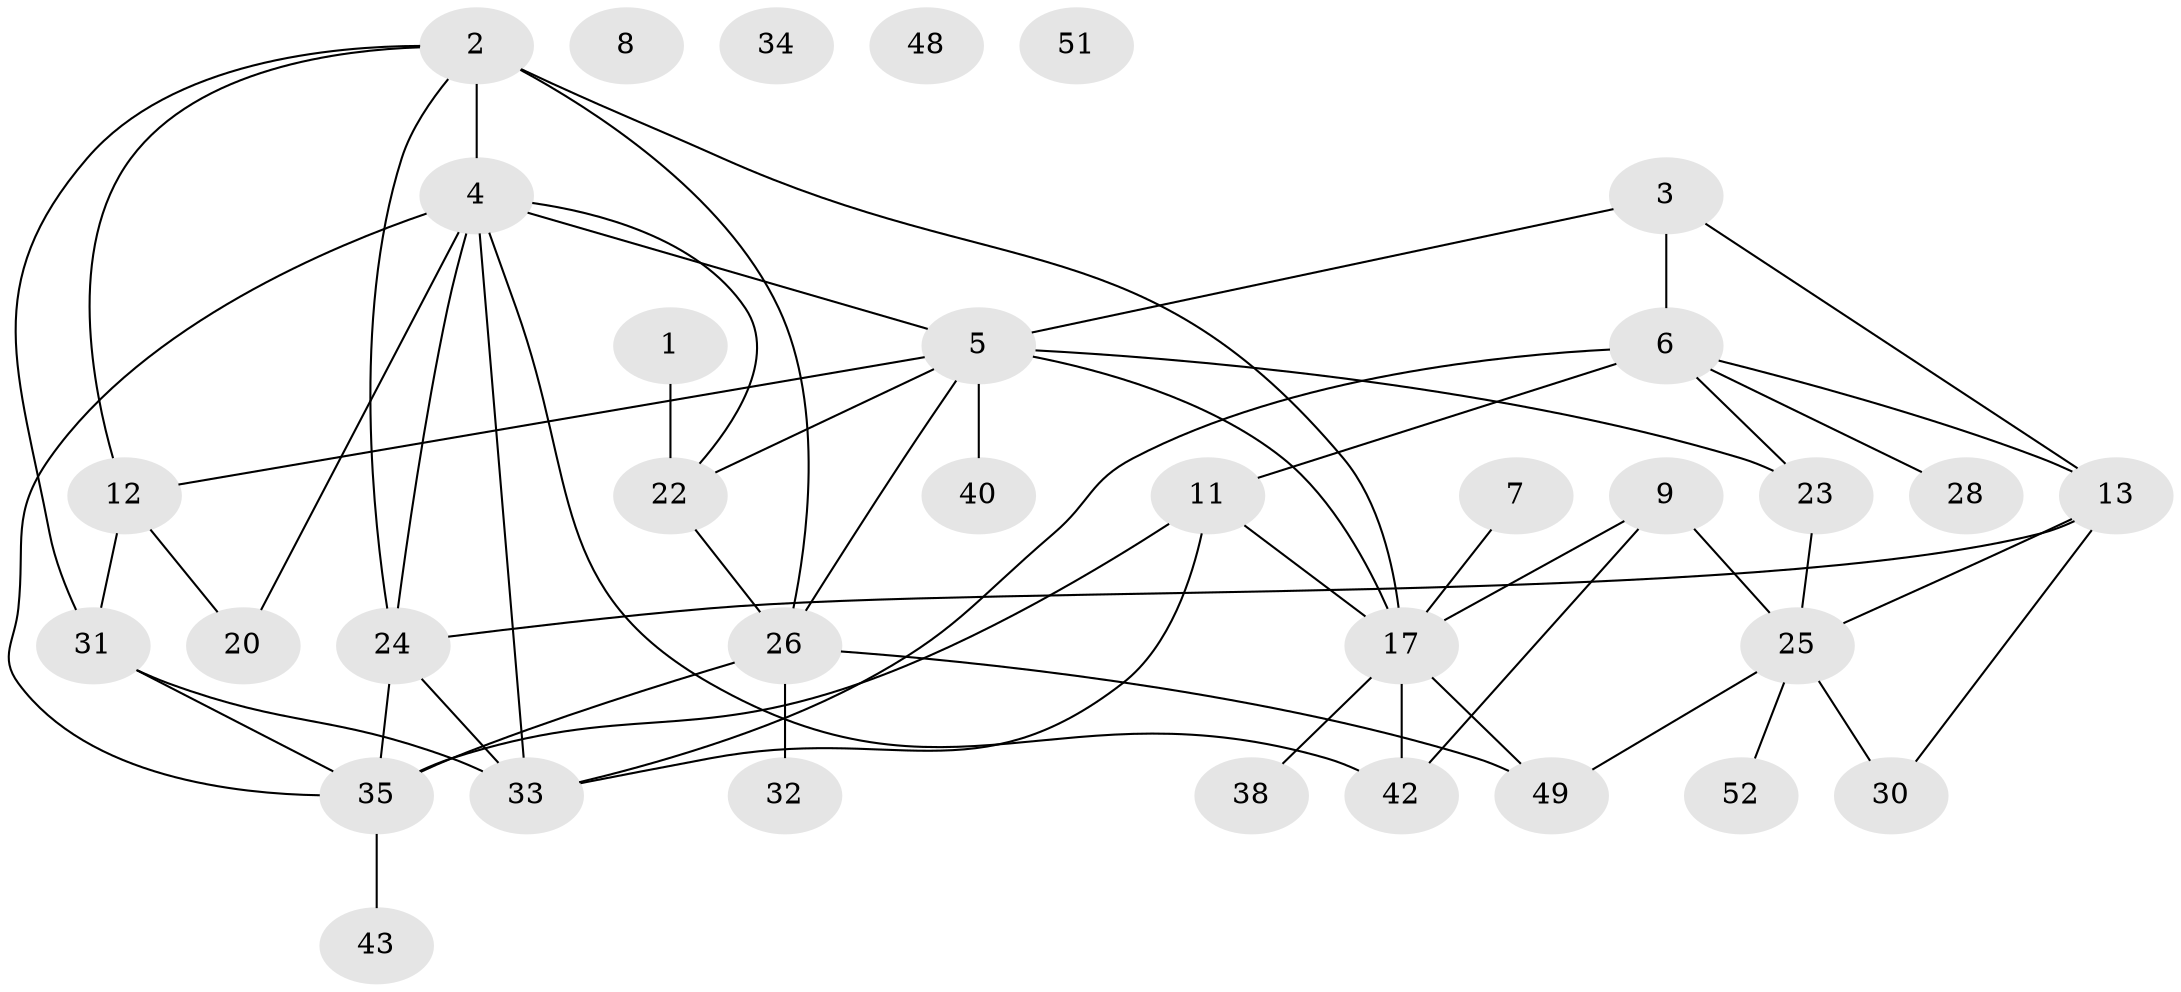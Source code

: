 // Generated by graph-tools (version 1.1) at 2025/23/03/03/25 07:23:25]
// undirected, 34 vertices, 56 edges
graph export_dot {
graph [start="1"]
  node [color=gray90,style=filled];
  1;
  2 [super="+46"];
  3;
  4 [super="+15"];
  5 [super="+16"];
  6 [super="+10"];
  7 [super="+21"];
  8;
  9 [super="+14"];
  11 [super="+37"];
  12 [super="+53"];
  13 [super="+19"];
  17 [super="+18"];
  20 [super="+41"];
  22 [super="+44"];
  23 [super="+27"];
  24 [super="+50"];
  25 [super="+45"];
  26 [super="+29"];
  28;
  30 [super="+47"];
  31;
  32;
  33 [super="+39"];
  34;
  35 [super="+36"];
  38;
  40;
  42;
  43;
  48;
  49;
  51;
  52;
  1 -- 22;
  2 -- 12;
  2 -- 26;
  2 -- 17 [weight=2];
  2 -- 24;
  2 -- 31;
  2 -- 4 [weight=2];
  3 -- 5;
  3 -- 6;
  3 -- 13;
  4 -- 20;
  4 -- 42;
  4 -- 33;
  4 -- 24;
  4 -- 5;
  4 -- 22;
  4 -- 35;
  5 -- 12;
  5 -- 22;
  5 -- 40;
  5 -- 26;
  5 -- 17;
  5 -- 23;
  6 -- 13;
  6 -- 33;
  6 -- 23;
  6 -- 11 [weight=2];
  6 -- 28;
  7 -- 17;
  9 -- 25 [weight=2];
  9 -- 42;
  9 -- 17;
  11 -- 17;
  11 -- 33;
  11 -- 35;
  12 -- 31;
  12 -- 20;
  13 -- 30;
  13 -- 25;
  13 -- 24;
  17 -- 38;
  17 -- 49;
  17 -- 42;
  22 -- 26;
  23 -- 25;
  24 -- 33;
  24 -- 35;
  25 -- 30 [weight=2];
  25 -- 52;
  25 -- 49;
  26 -- 32;
  26 -- 49;
  26 -- 35;
  31 -- 35;
  31 -- 33;
  35 -- 43;
}
